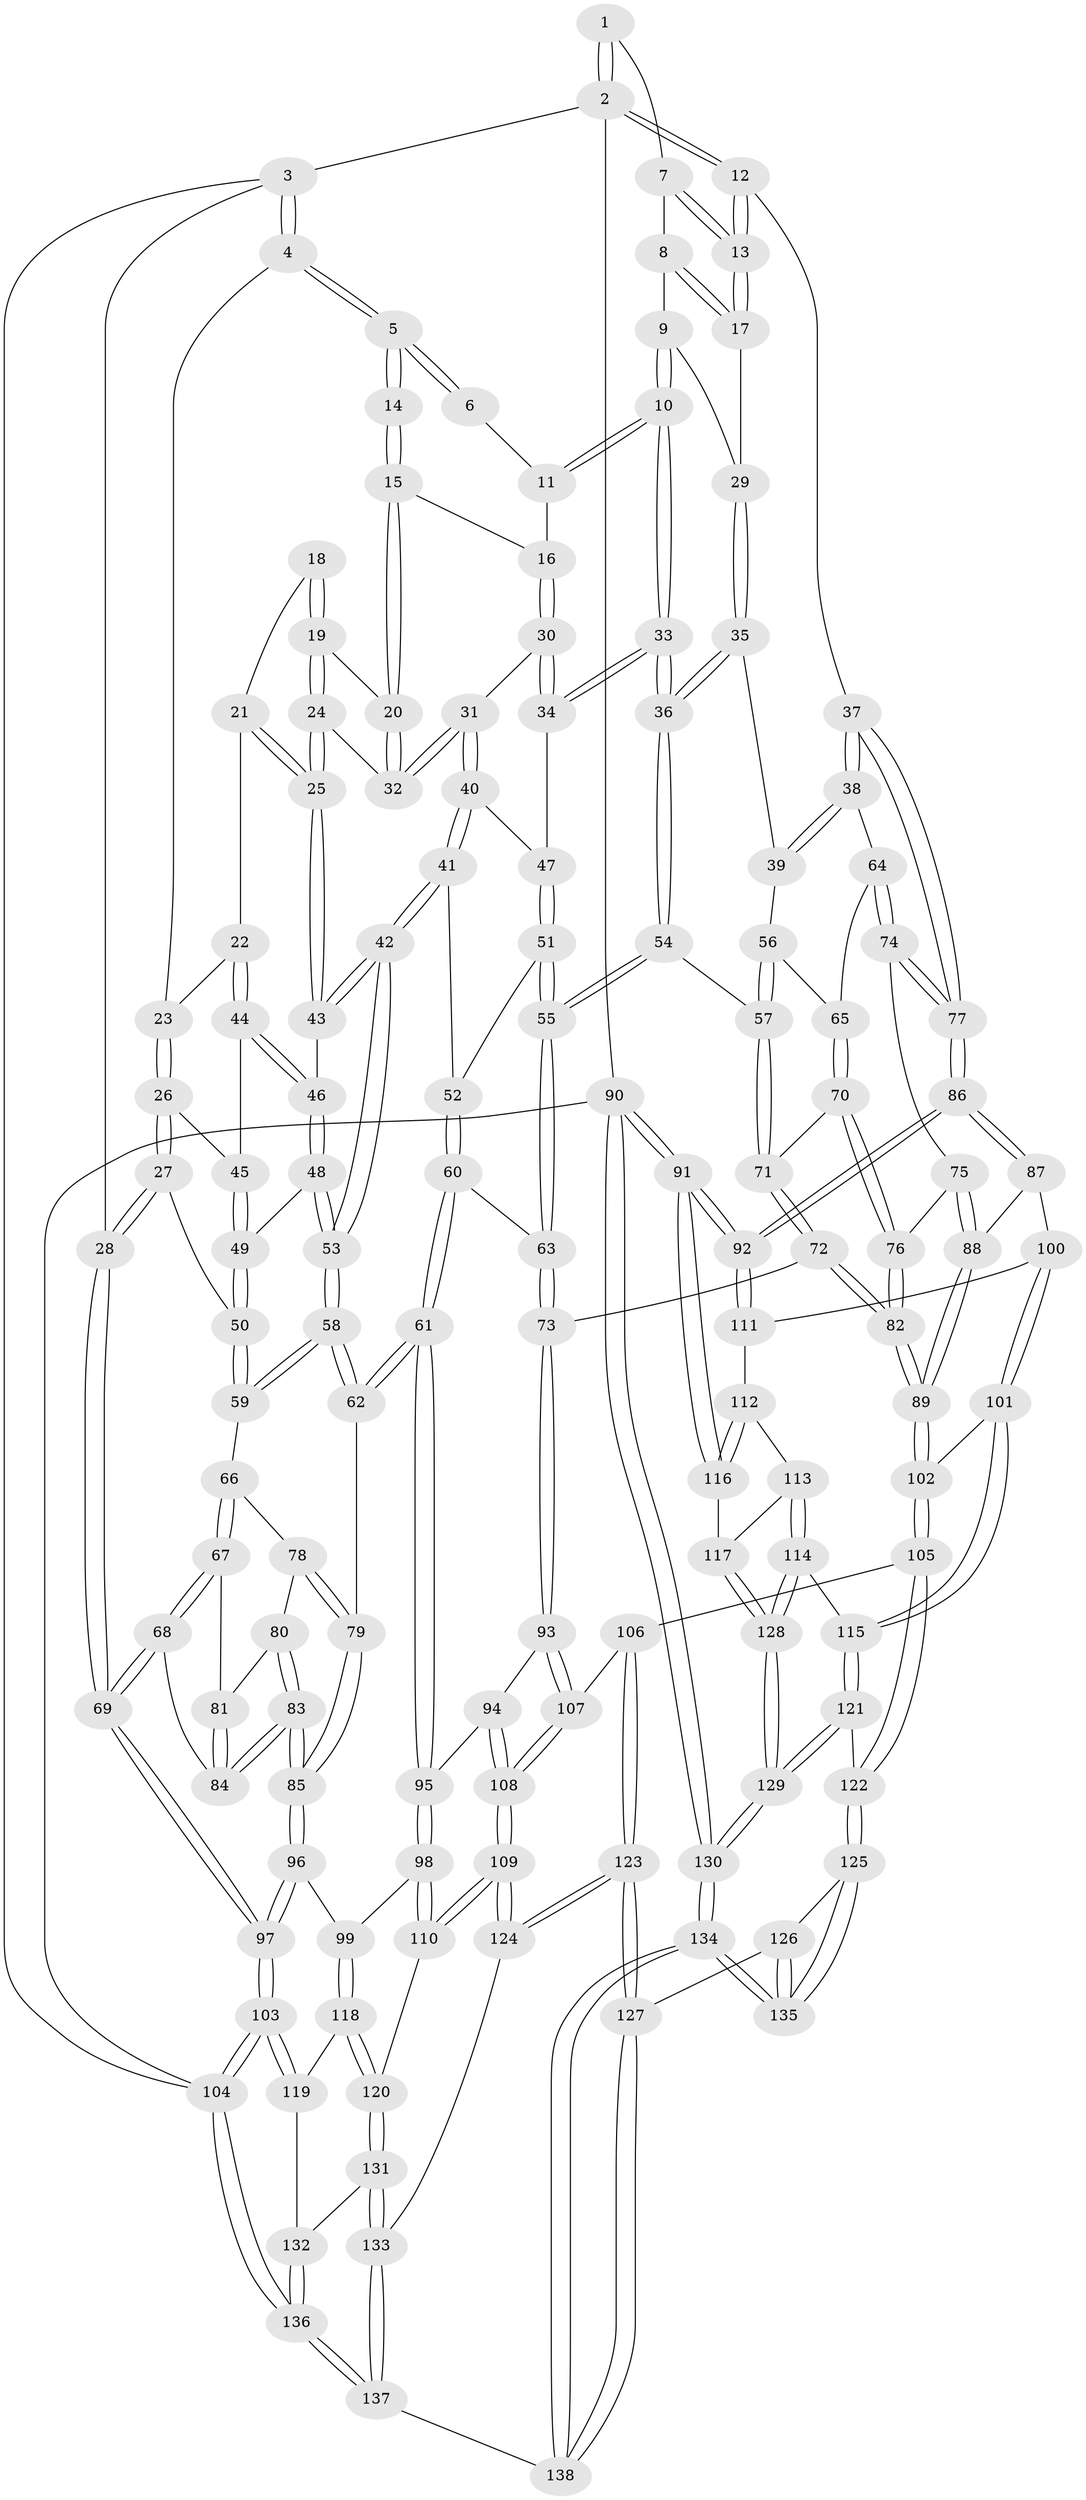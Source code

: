 // Generated by graph-tools (version 1.1) at 2025/00/03/09/25 05:00:40]
// undirected, 138 vertices, 342 edges
graph export_dot {
graph [start="1"]
  node [color=gray90,style=filled];
  1 [pos="+0.8011261771726708+0"];
  2 [pos="+1+0"];
  3 [pos="+0+0"];
  4 [pos="+0.14535336433452567+0"];
  5 [pos="+0.15169679885457082+0"];
  6 [pos="+0.5732246356081403+0"];
  7 [pos="+0.7968395265973722+0"];
  8 [pos="+0.7936355830285161+0"];
  9 [pos="+0.7500696632821136+0.07341718942182679"];
  10 [pos="+0.693097809777414+0.1152583453561859"];
  11 [pos="+0.5684675401847177+0"];
  12 [pos="+1+0.18332182078511278"];
  13 [pos="+1+0.13948865339450597"];
  14 [pos="+0.30601462293475384+0"];
  15 [pos="+0.46042473323924643+0.08998035177071129"];
  16 [pos="+0.5058623068684639+0.08323826393873428"];
  17 [pos="+0.8921089307748492+0.12845884550218875"];
  18 [pos="+0.3331476035710528+0.07018574736507491"];
  19 [pos="+0.3521277905618194+0.09481730000138525"];
  20 [pos="+0.4247548908267587+0.13302417047420437"];
  21 [pos="+0.3294811448795994+0.08262839219930673"];
  22 [pos="+0.2714753691781442+0.17161271029191533"];
  23 [pos="+0.16343777955217575+0"];
  24 [pos="+0.35374334845161864+0.176064908487959"];
  25 [pos="+0.32788466274660194+0.1934769765174216"];
  26 [pos="+0.12422595054985217+0.18877393508840964"];
  27 [pos="+0.05557653583409167+0.27246636013763614"];
  28 [pos="+0+0.21971490659699036"];
  29 [pos="+0.8378859965272815+0.14973618385035212"];
  30 [pos="+0.5519386498724534+0.16541279671017783"];
  31 [pos="+0.44234070490603156+0.19833847429719245"];
  32 [pos="+0.4169605065088966+0.15119783292091754"];
  33 [pos="+0.6639323382109247+0.22125620254879713"];
  34 [pos="+0.5816585230781324+0.196264234157652"];
  35 [pos="+0.7952203983316852+0.24756652763830278"];
  36 [pos="+0.6658546792044474+0.22491269771926087"];
  37 [pos="+1+0.23199482857683681"];
  38 [pos="+0.8975474849918323+0.3146261694624416"];
  39 [pos="+0.801946483885434+0.25314510865241135"];
  40 [pos="+0.442675750117365+0.20734031648224827"];
  41 [pos="+0.42842842493159067+0.2803409163047337"];
  42 [pos="+0.36943035728570706+0.2963818807768412"];
  43 [pos="+0.3153270073225055+0.20522415802806843"];
  44 [pos="+0.27403821007948004+0.18087808681333167"];
  45 [pos="+0.21476148750038868+0.19882159736912142"];
  46 [pos="+0.3060984489513321+0.20296404604208723"];
  47 [pos="+0.5390014703901833+0.2258578125987484"];
  48 [pos="+0.22470884375822975+0.29822862939896233"];
  49 [pos="+0.21509266683529216+0.29555184864962697"];
  50 [pos="+0.08421227428987985+0.3046570765857945"];
  51 [pos="+0.4711947323174607+0.29316889548732306"];
  52 [pos="+0.46501839001127376+0.29221578592788955"];
  53 [pos="+0.3203498475353273+0.40045475653418333"];
  54 [pos="+0.6424535956887333+0.3250911085280858"];
  55 [pos="+0.5547279315442419+0.3759409318591883"];
  56 [pos="+0.7480158438057339+0.37228682032272564"];
  57 [pos="+0.6745521950722307+0.3642068782017532"];
  58 [pos="+0.31985815615002006+0.4190139836518999"];
  59 [pos="+0.08994014096785301+0.32377435833437296"];
  60 [pos="+0.4237110667850954+0.4810384274883604"];
  61 [pos="+0.3632918905806825+0.5058120061826379"];
  62 [pos="+0.32540587249547354+0.4676680719605184"];
  63 [pos="+0.5215001955192808+0.450745090348389"];
  64 [pos="+0.8766650359885132+0.3497453106623655"];
  65 [pos="+0.7978421834643715+0.39295974785733273"];
  66 [pos="+0.09880343836187427+0.39199607123207664"];
  67 [pos="+0+0.4735163126040614"];
  68 [pos="+0+0.49452903427623585"];
  69 [pos="+0+0.5175090866347244"];
  70 [pos="+0.7826039960225784+0.43789901896027267"];
  71 [pos="+0.6937239683214368+0.4598843865341916"];
  72 [pos="+0.6595283618118466+0.5668216332750913"];
  73 [pos="+0.6563268355202756+0.5669947348597136"];
  74 [pos="+0.8810253269470896+0.4543747397788643"];
  75 [pos="+0.8724099484549686+0.48898558308138623"];
  76 [pos="+0.8202339648059908+0.5046472904298772"];
  77 [pos="+1+0.43607441967104044"];
  78 [pos="+0.13139588676798025+0.4397031231053029"];
  79 [pos="+0.28490154932489786+0.47273268823709275"];
  80 [pos="+0.11488522841335393+0.4825814912209466"];
  81 [pos="+0.03718328492123118+0.4919755070511936"];
  82 [pos="+0.7410164253368077+0.6103234157518491"];
  83 [pos="+0.10713474086536992+0.5690096380597449"];
  84 [pos="+0.07320292274503389+0.5425247850781226"];
  85 [pos="+0.11483801918637647+0.6028191957687051"];
  86 [pos="+1+0.5406757142694504"];
  87 [pos="+0.9780545749092122+0.564329608055987"];
  88 [pos="+0.9508551880939936+0.5539726475596741"];
  89 [pos="+0.7490744863438535+0.6223874152793268"];
  90 [pos="+1+1"];
  91 [pos="+1+0.745124252632405"];
  92 [pos="+1+0.6903339088538999"];
  93 [pos="+0.5809436575116346+0.6307307565691329"];
  94 [pos="+0.4930864209169037+0.6496515162325252"];
  95 [pos="+0.37033331308931744+0.6019331410038297"];
  96 [pos="+0.10426017329843724+0.6519160500848246"];
  97 [pos="+0+0.73325559476386"];
  98 [pos="+0.3459159022515528+0.639491225112186"];
  99 [pos="+0.1493032252023737+0.6797288879827932"];
  100 [pos="+0.8744456667902075+0.6911139573174901"];
  101 [pos="+0.816113496662904+0.6985312966208093"];
  102 [pos="+0.7525441585836941+0.6313022755880467"];
  103 [pos="+0+0.8685828595399125"];
  104 [pos="+0+1"];
  105 [pos="+0.6540826131184609+0.7685063615897825"];
  106 [pos="+0.6510196225859061+0.7681066380230973"];
  107 [pos="+0.6064699102585558+0.7388097634623982"];
  108 [pos="+0.5127531812248682+0.7791219673153894"];
  109 [pos="+0.4668382376287721+0.9000605686253955"];
  110 [pos="+0.34834790247280034+0.6978453245291363"];
  111 [pos="+0.880324342411941+0.6942163340667873"];
  112 [pos="+0.9202919994258898+0.7359732756260935"];
  113 [pos="+0.917256757808548+0.7646443279028109"];
  114 [pos="+0.8706739407510579+0.8264530260080928"];
  115 [pos="+0.8105108564584935+0.7801231150645723"];
  116 [pos="+1+0.7874004304263861"];
  117 [pos="+0.952259557907213+0.8296212161045282"];
  118 [pos="+0.1648489839733895+0.7470512155028973"];
  119 [pos="+0.0855232516437214+0.8541190665887165"];
  120 [pos="+0.2444249232074632+0.8361588760133243"];
  121 [pos="+0.7447449193260107+0.8396510561030067"];
  122 [pos="+0.7158879225917661+0.8499727849301774"];
  123 [pos="+0.47930017972172434+0.9227668392618109"];
  124 [pos="+0.4672968635733445+0.9055980449489794"];
  125 [pos="+0.7147161627980111+0.8520628245762917"];
  126 [pos="+0.6223793556726642+0.9084898592244793"];
  127 [pos="+0.489924194332568+0.9455049603393242"];
  128 [pos="+0.9043551244524964+0.8615891270170204"];
  129 [pos="+0.8960622027974505+0.9839006954231547"];
  130 [pos="+0.9585315904071086+1"];
  131 [pos="+0.2496189849654501+0.8806701981958315"];
  132 [pos="+0.1753092824921139+0.9080950214955025"];
  133 [pos="+0.25713645688982767+0.8858694431717533"];
  134 [pos="+0.8982127884601482+1"];
  135 [pos="+0.7635379749322276+1"];
  136 [pos="+0+1"];
  137 [pos="+0.2805327589496834+1"];
  138 [pos="+0.4919170498259146+1"];
  1 -- 2;
  1 -- 2;
  1 -- 7;
  2 -- 3;
  2 -- 12;
  2 -- 12;
  2 -- 90;
  3 -- 4;
  3 -- 4;
  3 -- 28;
  3 -- 104;
  4 -- 5;
  4 -- 5;
  4 -- 23;
  5 -- 6;
  5 -- 6;
  5 -- 14;
  5 -- 14;
  6 -- 11;
  7 -- 8;
  7 -- 13;
  7 -- 13;
  8 -- 9;
  8 -- 17;
  8 -- 17;
  9 -- 10;
  9 -- 10;
  9 -- 29;
  10 -- 11;
  10 -- 11;
  10 -- 33;
  10 -- 33;
  11 -- 16;
  12 -- 13;
  12 -- 13;
  12 -- 37;
  13 -- 17;
  13 -- 17;
  14 -- 15;
  14 -- 15;
  15 -- 16;
  15 -- 20;
  15 -- 20;
  16 -- 30;
  16 -- 30;
  17 -- 29;
  18 -- 19;
  18 -- 19;
  18 -- 21;
  19 -- 20;
  19 -- 24;
  19 -- 24;
  20 -- 32;
  20 -- 32;
  21 -- 22;
  21 -- 25;
  21 -- 25;
  22 -- 23;
  22 -- 44;
  22 -- 44;
  23 -- 26;
  23 -- 26;
  24 -- 25;
  24 -- 25;
  24 -- 32;
  25 -- 43;
  25 -- 43;
  26 -- 27;
  26 -- 27;
  26 -- 45;
  27 -- 28;
  27 -- 28;
  27 -- 50;
  28 -- 69;
  28 -- 69;
  29 -- 35;
  29 -- 35;
  30 -- 31;
  30 -- 34;
  30 -- 34;
  31 -- 32;
  31 -- 32;
  31 -- 40;
  31 -- 40;
  33 -- 34;
  33 -- 34;
  33 -- 36;
  33 -- 36;
  34 -- 47;
  35 -- 36;
  35 -- 36;
  35 -- 39;
  36 -- 54;
  36 -- 54;
  37 -- 38;
  37 -- 38;
  37 -- 77;
  37 -- 77;
  38 -- 39;
  38 -- 39;
  38 -- 64;
  39 -- 56;
  40 -- 41;
  40 -- 41;
  40 -- 47;
  41 -- 42;
  41 -- 42;
  41 -- 52;
  42 -- 43;
  42 -- 43;
  42 -- 53;
  42 -- 53;
  43 -- 46;
  44 -- 45;
  44 -- 46;
  44 -- 46;
  45 -- 49;
  45 -- 49;
  46 -- 48;
  46 -- 48;
  47 -- 51;
  47 -- 51;
  48 -- 49;
  48 -- 53;
  48 -- 53;
  49 -- 50;
  49 -- 50;
  50 -- 59;
  50 -- 59;
  51 -- 52;
  51 -- 55;
  51 -- 55;
  52 -- 60;
  52 -- 60;
  53 -- 58;
  53 -- 58;
  54 -- 55;
  54 -- 55;
  54 -- 57;
  55 -- 63;
  55 -- 63;
  56 -- 57;
  56 -- 57;
  56 -- 65;
  57 -- 71;
  57 -- 71;
  58 -- 59;
  58 -- 59;
  58 -- 62;
  58 -- 62;
  59 -- 66;
  60 -- 61;
  60 -- 61;
  60 -- 63;
  61 -- 62;
  61 -- 62;
  61 -- 95;
  61 -- 95;
  62 -- 79;
  63 -- 73;
  63 -- 73;
  64 -- 65;
  64 -- 74;
  64 -- 74;
  65 -- 70;
  65 -- 70;
  66 -- 67;
  66 -- 67;
  66 -- 78;
  67 -- 68;
  67 -- 68;
  67 -- 81;
  68 -- 69;
  68 -- 69;
  68 -- 84;
  69 -- 97;
  69 -- 97;
  70 -- 71;
  70 -- 76;
  70 -- 76;
  71 -- 72;
  71 -- 72;
  72 -- 73;
  72 -- 82;
  72 -- 82;
  73 -- 93;
  73 -- 93;
  74 -- 75;
  74 -- 77;
  74 -- 77;
  75 -- 76;
  75 -- 88;
  75 -- 88;
  76 -- 82;
  76 -- 82;
  77 -- 86;
  77 -- 86;
  78 -- 79;
  78 -- 79;
  78 -- 80;
  79 -- 85;
  79 -- 85;
  80 -- 81;
  80 -- 83;
  80 -- 83;
  81 -- 84;
  81 -- 84;
  82 -- 89;
  82 -- 89;
  83 -- 84;
  83 -- 84;
  83 -- 85;
  83 -- 85;
  85 -- 96;
  85 -- 96;
  86 -- 87;
  86 -- 87;
  86 -- 92;
  86 -- 92;
  87 -- 88;
  87 -- 100;
  88 -- 89;
  88 -- 89;
  89 -- 102;
  89 -- 102;
  90 -- 91;
  90 -- 91;
  90 -- 130;
  90 -- 130;
  90 -- 104;
  91 -- 92;
  91 -- 92;
  91 -- 116;
  91 -- 116;
  92 -- 111;
  92 -- 111;
  93 -- 94;
  93 -- 107;
  93 -- 107;
  94 -- 95;
  94 -- 108;
  94 -- 108;
  95 -- 98;
  95 -- 98;
  96 -- 97;
  96 -- 97;
  96 -- 99;
  97 -- 103;
  97 -- 103;
  98 -- 99;
  98 -- 110;
  98 -- 110;
  99 -- 118;
  99 -- 118;
  100 -- 101;
  100 -- 101;
  100 -- 111;
  101 -- 102;
  101 -- 115;
  101 -- 115;
  102 -- 105;
  102 -- 105;
  103 -- 104;
  103 -- 104;
  103 -- 119;
  103 -- 119;
  104 -- 136;
  104 -- 136;
  105 -- 106;
  105 -- 122;
  105 -- 122;
  106 -- 107;
  106 -- 123;
  106 -- 123;
  107 -- 108;
  107 -- 108;
  108 -- 109;
  108 -- 109;
  109 -- 110;
  109 -- 110;
  109 -- 124;
  109 -- 124;
  110 -- 120;
  111 -- 112;
  112 -- 113;
  112 -- 116;
  112 -- 116;
  113 -- 114;
  113 -- 114;
  113 -- 117;
  114 -- 115;
  114 -- 128;
  114 -- 128;
  115 -- 121;
  115 -- 121;
  116 -- 117;
  117 -- 128;
  117 -- 128;
  118 -- 119;
  118 -- 120;
  118 -- 120;
  119 -- 132;
  120 -- 131;
  120 -- 131;
  121 -- 122;
  121 -- 129;
  121 -- 129;
  122 -- 125;
  122 -- 125;
  123 -- 124;
  123 -- 124;
  123 -- 127;
  123 -- 127;
  124 -- 133;
  125 -- 126;
  125 -- 135;
  125 -- 135;
  126 -- 127;
  126 -- 135;
  126 -- 135;
  127 -- 138;
  127 -- 138;
  128 -- 129;
  128 -- 129;
  129 -- 130;
  129 -- 130;
  130 -- 134;
  130 -- 134;
  131 -- 132;
  131 -- 133;
  131 -- 133;
  132 -- 136;
  132 -- 136;
  133 -- 137;
  133 -- 137;
  134 -- 135;
  134 -- 135;
  134 -- 138;
  134 -- 138;
  136 -- 137;
  136 -- 137;
  137 -- 138;
}
